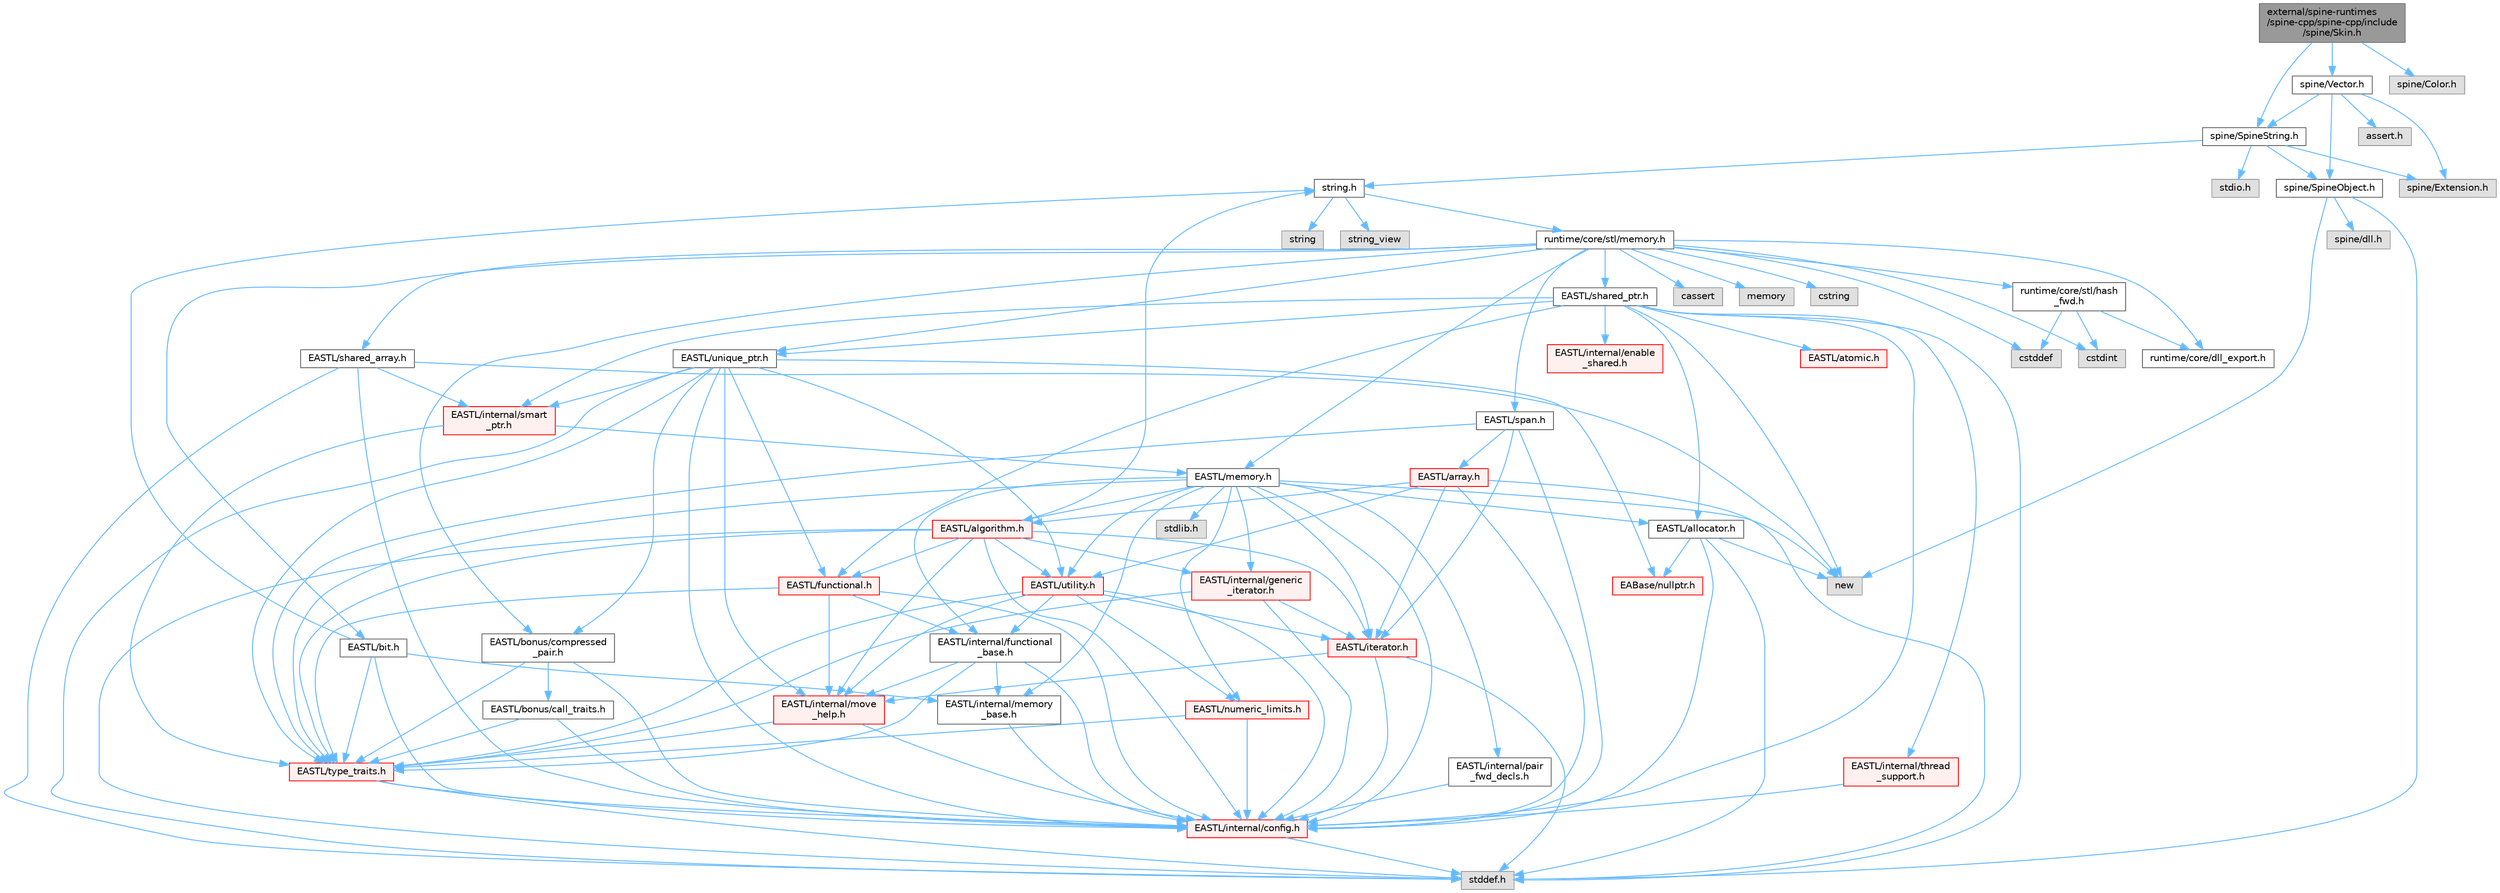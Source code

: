 digraph "external/spine-runtimes/spine-cpp/spine-cpp/include/spine/Skin.h"
{
 // LATEX_PDF_SIZE
  bgcolor="transparent";
  edge [fontname=Helvetica,fontsize=10,labelfontname=Helvetica,labelfontsize=10];
  node [fontname=Helvetica,fontsize=10,shape=box,height=0.2,width=0.4];
  Node1 [id="Node000001",label="external/spine-runtimes\l/spine-cpp/spine-cpp/include\l/spine/Skin.h",height=0.2,width=0.4,color="gray40", fillcolor="grey60", style="filled", fontcolor="black",tooltip=" "];
  Node1 -> Node2 [id="edge1_Node000001_Node000002",color="steelblue1",style="solid",tooltip=" "];
  Node2 [id="Node000002",label="spine/Vector.h",height=0.2,width=0.4,color="grey40", fillcolor="white", style="filled",URL="$external_2spine-runtimes_2spine-cpp_2spine-cpp_2include_2spine_2vector_8h.html",tooltip=" "];
  Node2 -> Node3 [id="edge2_Node000002_Node000003",color="steelblue1",style="solid",tooltip=" "];
  Node3 [id="Node000003",label="spine/Extension.h",height=0.2,width=0.4,color="grey60", fillcolor="#E0E0E0", style="filled",tooltip=" "];
  Node2 -> Node4 [id="edge3_Node000002_Node000004",color="steelblue1",style="solid",tooltip=" "];
  Node4 [id="Node000004",label="spine/SpineObject.h",height=0.2,width=0.4,color="grey40", fillcolor="white", style="filled",URL="$_spine_object_8h.html",tooltip=" "];
  Node4 -> Node5 [id="edge4_Node000004_Node000005",color="steelblue1",style="solid",tooltip=" "];
  Node5 [id="Node000005",label="new",height=0.2,width=0.4,color="grey60", fillcolor="#E0E0E0", style="filled",tooltip=" "];
  Node4 -> Node6 [id="edge5_Node000004_Node000006",color="steelblue1",style="solid",tooltip=" "];
  Node6 [id="Node000006",label="stddef.h",height=0.2,width=0.4,color="grey60", fillcolor="#E0E0E0", style="filled",tooltip=" "];
  Node4 -> Node7 [id="edge6_Node000004_Node000007",color="steelblue1",style="solid",tooltip=" "];
  Node7 [id="Node000007",label="spine/dll.h",height=0.2,width=0.4,color="grey60", fillcolor="#E0E0E0", style="filled",tooltip=" "];
  Node2 -> Node8 [id="edge7_Node000002_Node000008",color="steelblue1",style="solid",tooltip=" "];
  Node8 [id="Node000008",label="spine/SpineString.h",height=0.2,width=0.4,color="grey40", fillcolor="white", style="filled",URL="$_spine_string_8h.html",tooltip=" "];
  Node8 -> Node4 [id="edge8_Node000008_Node000004",color="steelblue1",style="solid",tooltip=" "];
  Node8 -> Node3 [id="edge9_Node000008_Node000003",color="steelblue1",style="solid",tooltip=" "];
  Node8 -> Node9 [id="edge10_Node000008_Node000009",color="steelblue1",style="solid",tooltip=" "];
  Node9 [id="Node000009",label="string.h",height=0.2,width=0.4,color="grey40", fillcolor="white", style="filled",URL="$string_8h.html",tooltip=" "];
  Node9 -> Node10 [id="edge11_Node000009_Node000010",color="steelblue1",style="solid",tooltip=" "];
  Node10 [id="Node000010",label="string",height=0.2,width=0.4,color="grey60", fillcolor="#E0E0E0", style="filled",tooltip=" "];
  Node9 -> Node11 [id="edge12_Node000009_Node000011",color="steelblue1",style="solid",tooltip=" "];
  Node11 [id="Node000011",label="string_view",height=0.2,width=0.4,color="grey60", fillcolor="#E0E0E0", style="filled",tooltip=" "];
  Node9 -> Node12 [id="edge13_Node000009_Node000012",color="steelblue1",style="solid",tooltip=" "];
  Node12 [id="Node000012",label="runtime/core/stl/memory.h",height=0.2,width=0.4,color="grey40", fillcolor="white", style="filled",URL="$runtime_2core_2stl_2memory_8h.html",tooltip=" "];
  Node12 -> Node13 [id="edge14_Node000012_Node000013",color="steelblue1",style="solid",tooltip=" "];
  Node13 [id="Node000013",label="cstddef",height=0.2,width=0.4,color="grey60", fillcolor="#E0E0E0", style="filled",tooltip=" "];
  Node12 -> Node14 [id="edge15_Node000012_Node000014",color="steelblue1",style="solid",tooltip=" "];
  Node14 [id="Node000014",label="cstdint",height=0.2,width=0.4,color="grey60", fillcolor="#E0E0E0", style="filled",tooltip=" "];
  Node12 -> Node15 [id="edge16_Node000012_Node000015",color="steelblue1",style="solid",tooltip=" "];
  Node15 [id="Node000015",label="cassert",height=0.2,width=0.4,color="grey60", fillcolor="#E0E0E0", style="filled",tooltip=" "];
  Node12 -> Node16 [id="edge17_Node000012_Node000016",color="steelblue1",style="solid",tooltip=" "];
  Node16 [id="Node000016",label="memory",height=0.2,width=0.4,color="grey60", fillcolor="#E0E0E0", style="filled",tooltip=" "];
  Node12 -> Node17 [id="edge18_Node000012_Node000017",color="steelblue1",style="solid",tooltip=" "];
  Node17 [id="Node000017",label="cstring",height=0.2,width=0.4,color="grey60", fillcolor="#E0E0E0", style="filled",tooltip=" "];
  Node12 -> Node18 [id="edge19_Node000012_Node000018",color="steelblue1",style="solid",tooltip=" "];
  Node18 [id="Node000018",label="EASTL/bit.h",height=0.2,width=0.4,color="grey40", fillcolor="white", style="filled",URL="$bit_8h.html",tooltip=" "];
  Node18 -> Node19 [id="edge20_Node000018_Node000019",color="steelblue1",style="solid",tooltip=" "];
  Node19 [id="Node000019",label="EASTL/internal/config.h",height=0.2,width=0.4,color="red", fillcolor="#FFF0F0", style="filled",URL="$runtime_2_e_a_s_t_l_2include_2_e_a_s_t_l_2internal_2config_8h.html",tooltip=" "];
  Node19 -> Node6 [id="edge21_Node000019_Node000006",color="steelblue1",style="solid",tooltip=" "];
  Node18 -> Node27 [id="edge22_Node000018_Node000027",color="steelblue1",style="solid",tooltip=" "];
  Node27 [id="Node000027",label="EASTL/internal/memory\l_base.h",height=0.2,width=0.4,color="grey40", fillcolor="white", style="filled",URL="$memory__base_8h.html",tooltip=" "];
  Node27 -> Node19 [id="edge23_Node000027_Node000019",color="steelblue1",style="solid",tooltip=" "];
  Node18 -> Node28 [id="edge24_Node000018_Node000028",color="steelblue1",style="solid",tooltip=" "];
  Node28 [id="Node000028",label="EASTL/type_traits.h",height=0.2,width=0.4,color="red", fillcolor="#FFF0F0", style="filled",URL="$_e_a_s_t_l_2include_2_e_a_s_t_l_2type__traits_8h.html",tooltip=" "];
  Node28 -> Node19 [id="edge25_Node000028_Node000019",color="steelblue1",style="solid",tooltip=" "];
  Node28 -> Node6 [id="edge26_Node000028_Node000006",color="steelblue1",style="solid",tooltip=" "];
  Node18 -> Node9 [id="edge27_Node000018_Node000009",color="steelblue1",style="solid",tooltip=" "];
  Node12 -> Node38 [id="edge28_Node000012_Node000038",color="steelblue1",style="solid",tooltip=" "];
  Node38 [id="Node000038",label="EASTL/memory.h",height=0.2,width=0.4,color="grey40", fillcolor="white", style="filled",URL="$runtime_2_e_a_s_t_l_2include_2_e_a_s_t_l_2memory_8h.html",tooltip=" "];
  Node38 -> Node19 [id="edge29_Node000038_Node000019",color="steelblue1",style="solid",tooltip=" "];
  Node38 -> Node27 [id="edge30_Node000038_Node000027",color="steelblue1",style="solid",tooltip=" "];
  Node38 -> Node39 [id="edge31_Node000038_Node000039",color="steelblue1",style="solid",tooltip=" "];
  Node39 [id="Node000039",label="EASTL/internal/generic\l_iterator.h",height=0.2,width=0.4,color="red", fillcolor="#FFF0F0", style="filled",URL="$generic__iterator_8h.html",tooltip=" "];
  Node39 -> Node19 [id="edge32_Node000039_Node000019",color="steelblue1",style="solid",tooltip=" "];
  Node39 -> Node40 [id="edge33_Node000039_Node000040",color="steelblue1",style="solid",tooltip=" "];
  Node40 [id="Node000040",label="EASTL/iterator.h",height=0.2,width=0.4,color="red", fillcolor="#FFF0F0", style="filled",URL="$_e_a_s_t_l_2include_2_e_a_s_t_l_2iterator_8h.html",tooltip=" "];
  Node40 -> Node19 [id="edge34_Node000040_Node000019",color="steelblue1",style="solid",tooltip=" "];
  Node40 -> Node41 [id="edge35_Node000040_Node000041",color="steelblue1",style="solid",tooltip=" "];
  Node41 [id="Node000041",label="EASTL/internal/move\l_help.h",height=0.2,width=0.4,color="red", fillcolor="#FFF0F0", style="filled",URL="$move__help_8h.html",tooltip=" "];
  Node41 -> Node19 [id="edge36_Node000041_Node000019",color="steelblue1",style="solid",tooltip=" "];
  Node41 -> Node28 [id="edge37_Node000041_Node000028",color="steelblue1",style="solid",tooltip=" "];
  Node40 -> Node6 [id="edge38_Node000040_Node000006",color="steelblue1",style="solid",tooltip=" "];
  Node39 -> Node28 [id="edge39_Node000039_Node000028",color="steelblue1",style="solid",tooltip=" "];
  Node38 -> Node43 [id="edge40_Node000038_Node000043",color="steelblue1",style="solid",tooltip=" "];
  Node43 [id="Node000043",label="EASTL/internal/pair\l_fwd_decls.h",height=0.2,width=0.4,color="grey40", fillcolor="white", style="filled",URL="$pair__fwd__decls_8h.html",tooltip=" "];
  Node43 -> Node19 [id="edge41_Node000043_Node000019",color="steelblue1",style="solid",tooltip=" "];
  Node38 -> Node44 [id="edge42_Node000038_Node000044",color="steelblue1",style="solid",tooltip=" "];
  Node44 [id="Node000044",label="EASTL/internal/functional\l_base.h",height=0.2,width=0.4,color="grey40", fillcolor="white", style="filled",URL="$functional__base_8h.html",tooltip=" "];
  Node44 -> Node19 [id="edge43_Node000044_Node000019",color="steelblue1",style="solid",tooltip=" "];
  Node44 -> Node27 [id="edge44_Node000044_Node000027",color="steelblue1",style="solid",tooltip=" "];
  Node44 -> Node41 [id="edge45_Node000044_Node000041",color="steelblue1",style="solid",tooltip=" "];
  Node44 -> Node28 [id="edge46_Node000044_Node000028",color="steelblue1",style="solid",tooltip=" "];
  Node38 -> Node45 [id="edge47_Node000038_Node000045",color="steelblue1",style="solid",tooltip=" "];
  Node45 [id="Node000045",label="EASTL/algorithm.h",height=0.2,width=0.4,color="red", fillcolor="#FFF0F0", style="filled",URL="$_e_a_s_t_l_2include_2_e_a_s_t_l_2algorithm_8h.html",tooltip=" "];
  Node45 -> Node19 [id="edge48_Node000045_Node000019",color="steelblue1",style="solid",tooltip=" "];
  Node45 -> Node28 [id="edge49_Node000045_Node000028",color="steelblue1",style="solid",tooltip=" "];
  Node45 -> Node41 [id="edge50_Node000045_Node000041",color="steelblue1",style="solid",tooltip=" "];
  Node45 -> Node40 [id="edge51_Node000045_Node000040",color="steelblue1",style="solid",tooltip=" "];
  Node45 -> Node48 [id="edge52_Node000045_Node000048",color="steelblue1",style="solid",tooltip=" "];
  Node48 [id="Node000048",label="EASTL/functional.h",height=0.2,width=0.4,color="red", fillcolor="#FFF0F0", style="filled",URL="$_e_a_s_t_l_2include_2_e_a_s_t_l_2functional_8h.html",tooltip=" "];
  Node48 -> Node19 [id="edge53_Node000048_Node000019",color="steelblue1",style="solid",tooltip=" "];
  Node48 -> Node41 [id="edge54_Node000048_Node000041",color="steelblue1",style="solid",tooltip=" "];
  Node48 -> Node28 [id="edge55_Node000048_Node000028",color="steelblue1",style="solid",tooltip=" "];
  Node48 -> Node44 [id="edge56_Node000048_Node000044",color="steelblue1",style="solid",tooltip=" "];
  Node45 -> Node54 [id="edge57_Node000045_Node000054",color="steelblue1",style="solid",tooltip=" "];
  Node54 [id="Node000054",label="EASTL/utility.h",height=0.2,width=0.4,color="red", fillcolor="#FFF0F0", style="filled",URL="$runtime_2_e_a_s_t_l_2include_2_e_a_s_t_l_2utility_8h.html",tooltip=" "];
  Node54 -> Node19 [id="edge58_Node000054_Node000019",color="steelblue1",style="solid",tooltip=" "];
  Node54 -> Node28 [id="edge59_Node000054_Node000028",color="steelblue1",style="solid",tooltip=" "];
  Node54 -> Node40 [id="edge60_Node000054_Node000040",color="steelblue1",style="solid",tooltip=" "];
  Node54 -> Node55 [id="edge61_Node000054_Node000055",color="steelblue1",style="solid",tooltip=" "];
  Node55 [id="Node000055",label="EASTL/numeric_limits.h",height=0.2,width=0.4,color="red", fillcolor="#FFF0F0", style="filled",URL="$numeric__limits_8h.html",tooltip=" "];
  Node55 -> Node19 [id="edge62_Node000055_Node000019",color="steelblue1",style="solid",tooltip=" "];
  Node55 -> Node28 [id="edge63_Node000055_Node000028",color="steelblue1",style="solid",tooltip=" "];
  Node54 -> Node44 [id="edge64_Node000054_Node000044",color="steelblue1",style="solid",tooltip=" "];
  Node54 -> Node41 [id="edge65_Node000054_Node000041",color="steelblue1",style="solid",tooltip=" "];
  Node45 -> Node39 [id="edge66_Node000045_Node000039",color="steelblue1",style="solid",tooltip=" "];
  Node45 -> Node6 [id="edge67_Node000045_Node000006",color="steelblue1",style="solid",tooltip=" "];
  Node45 -> Node9 [id="edge68_Node000045_Node000009",color="steelblue1",style="solid",tooltip=" "];
  Node38 -> Node28 [id="edge69_Node000038_Node000028",color="steelblue1",style="solid",tooltip=" "];
  Node38 -> Node52 [id="edge70_Node000038_Node000052",color="steelblue1",style="solid",tooltip=" "];
  Node52 [id="Node000052",label="EASTL/allocator.h",height=0.2,width=0.4,color="grey40", fillcolor="white", style="filled",URL="$runtime_2_e_a_s_t_l_2include_2_e_a_s_t_l_2allocator_8h.html",tooltip=" "];
  Node52 -> Node19 [id="edge71_Node000052_Node000019",color="steelblue1",style="solid",tooltip=" "];
  Node52 -> Node30 [id="edge72_Node000052_Node000030",color="steelblue1",style="solid",tooltip=" "];
  Node30 [id="Node000030",label="EABase/nullptr.h",height=0.2,width=0.4,color="red", fillcolor="#FFF0F0", style="filled",URL="$nullptr_8h.html",tooltip=" "];
  Node52 -> Node6 [id="edge73_Node000052_Node000006",color="steelblue1",style="solid",tooltip=" "];
  Node52 -> Node5 [id="edge74_Node000052_Node000005",color="steelblue1",style="solid",tooltip=" "];
  Node38 -> Node40 [id="edge75_Node000038_Node000040",color="steelblue1",style="solid",tooltip=" "];
  Node38 -> Node54 [id="edge76_Node000038_Node000054",color="steelblue1",style="solid",tooltip=" "];
  Node38 -> Node55 [id="edge77_Node000038_Node000055",color="steelblue1",style="solid",tooltip=" "];
  Node38 -> Node64 [id="edge78_Node000038_Node000064",color="steelblue1",style="solid",tooltip=" "];
  Node64 [id="Node000064",label="stdlib.h",height=0.2,width=0.4,color="grey60", fillcolor="#E0E0E0", style="filled",tooltip=" "];
  Node38 -> Node5 [id="edge79_Node000038_Node000005",color="steelblue1",style="solid",tooltip=" "];
  Node12 -> Node65 [id="edge80_Node000012_Node000065",color="steelblue1",style="solid",tooltip=" "];
  Node65 [id="Node000065",label="EASTL/shared_array.h",height=0.2,width=0.4,color="grey40", fillcolor="white", style="filled",URL="$shared__array_8h.html",tooltip=" "];
  Node65 -> Node19 [id="edge81_Node000065_Node000019",color="steelblue1",style="solid",tooltip=" "];
  Node65 -> Node66 [id="edge82_Node000065_Node000066",color="steelblue1",style="solid",tooltip=" "];
  Node66 [id="Node000066",label="EASTL/internal/smart\l_ptr.h",height=0.2,width=0.4,color="red", fillcolor="#FFF0F0", style="filled",URL="$smart__ptr_8h.html",tooltip=" "];
  Node66 -> Node38 [id="edge83_Node000066_Node000038",color="steelblue1",style="solid",tooltip=" "];
  Node66 -> Node28 [id="edge84_Node000066_Node000028",color="steelblue1",style="solid",tooltip=" "];
  Node65 -> Node5 [id="edge85_Node000065_Node000005",color="steelblue1",style="solid",tooltip=" "];
  Node65 -> Node6 [id="edge86_Node000065_Node000006",color="steelblue1",style="solid",tooltip=" "];
  Node12 -> Node68 [id="edge87_Node000012_Node000068",color="steelblue1",style="solid",tooltip=" "];
  Node68 [id="Node000068",label="EASTL/unique_ptr.h",height=0.2,width=0.4,color="grey40", fillcolor="white", style="filled",URL="$unique__ptr_8h.html",tooltip=" "];
  Node68 -> Node30 [id="edge88_Node000068_Node000030",color="steelblue1",style="solid",tooltip=" "];
  Node68 -> Node69 [id="edge89_Node000068_Node000069",color="steelblue1",style="solid",tooltip=" "];
  Node69 [id="Node000069",label="EASTL/bonus/compressed\l_pair.h",height=0.2,width=0.4,color="grey40", fillcolor="white", style="filled",URL="$compressed__pair_8h.html",tooltip=" "];
  Node69 -> Node19 [id="edge90_Node000069_Node000019",color="steelblue1",style="solid",tooltip=" "];
  Node69 -> Node28 [id="edge91_Node000069_Node000028",color="steelblue1",style="solid",tooltip=" "];
  Node69 -> Node70 [id="edge92_Node000069_Node000070",color="steelblue1",style="solid",tooltip=" "];
  Node70 [id="Node000070",label="EASTL/bonus/call_traits.h",height=0.2,width=0.4,color="grey40", fillcolor="white", style="filled",URL="$call__traits_8h.html",tooltip=" "];
  Node70 -> Node19 [id="edge93_Node000070_Node000019",color="steelblue1",style="solid",tooltip=" "];
  Node70 -> Node28 [id="edge94_Node000070_Node000028",color="steelblue1",style="solid",tooltip=" "];
  Node68 -> Node48 [id="edge95_Node000068_Node000048",color="steelblue1",style="solid",tooltip=" "];
  Node68 -> Node19 [id="edge96_Node000068_Node000019",color="steelblue1",style="solid",tooltip=" "];
  Node68 -> Node41 [id="edge97_Node000068_Node000041",color="steelblue1",style="solid",tooltip=" "];
  Node68 -> Node66 [id="edge98_Node000068_Node000066",color="steelblue1",style="solid",tooltip=" "];
  Node68 -> Node28 [id="edge99_Node000068_Node000028",color="steelblue1",style="solid",tooltip=" "];
  Node68 -> Node54 [id="edge100_Node000068_Node000054",color="steelblue1",style="solid",tooltip=" "];
  Node68 -> Node6 [id="edge101_Node000068_Node000006",color="steelblue1",style="solid",tooltip=" "];
  Node12 -> Node71 [id="edge102_Node000012_Node000071",color="steelblue1",style="solid",tooltip=" "];
  Node71 [id="Node000071",label="EASTL/shared_ptr.h",height=0.2,width=0.4,color="grey40", fillcolor="white", style="filled",URL="$shared__ptr_8h.html",tooltip=" "];
  Node71 -> Node19 [id="edge103_Node000071_Node000019",color="steelblue1",style="solid",tooltip=" "];
  Node71 -> Node66 [id="edge104_Node000071_Node000066",color="steelblue1",style="solid",tooltip=" "];
  Node71 -> Node72 [id="edge105_Node000071_Node000072",color="steelblue1",style="solid",tooltip=" "];
  Node72 [id="Node000072",label="EASTL/internal/thread\l_support.h",height=0.2,width=0.4,color="red", fillcolor="#FFF0F0", style="filled",URL="$thread__support_8h.html",tooltip=" "];
  Node72 -> Node19 [id="edge106_Node000072_Node000019",color="steelblue1",style="solid",tooltip=" "];
  Node71 -> Node68 [id="edge107_Node000071_Node000068",color="steelblue1",style="solid",tooltip=" "];
  Node71 -> Node48 [id="edge108_Node000071_Node000048",color="steelblue1",style="solid",tooltip=" "];
  Node71 -> Node52 [id="edge109_Node000071_Node000052",color="steelblue1",style="solid",tooltip=" "];
  Node71 -> Node73 [id="edge110_Node000071_Node000073",color="steelblue1",style="solid",tooltip=" "];
  Node73 [id="Node000073",label="EASTL/atomic.h",height=0.2,width=0.4,color="red", fillcolor="#FFF0F0", style="filled",URL="$runtime_2_e_a_s_t_l_2include_2_e_a_s_t_l_2atomic_8h.html",tooltip=" "];
  Node71 -> Node5 [id="edge111_Node000071_Node000005",color="steelblue1",style="solid",tooltip=" "];
  Node71 -> Node6 [id="edge112_Node000071_Node000006",color="steelblue1",style="solid",tooltip=" "];
  Node71 -> Node150 [id="edge113_Node000071_Node000150",color="steelblue1",style="solid",tooltip=" "];
  Node150 [id="Node000150",label="EASTL/internal/enable\l_shared.h",height=0.2,width=0.4,color="red", fillcolor="#FFF0F0", style="filled",URL="$enable__shared_8h.html",tooltip=" "];
  Node12 -> Node151 [id="edge114_Node000012_Node000151",color="steelblue1",style="solid",tooltip=" "];
  Node151 [id="Node000151",label="EASTL/span.h",height=0.2,width=0.4,color="grey40", fillcolor="white", style="filled",URL="$span_8h.html",tooltip=" "];
  Node151 -> Node19 [id="edge115_Node000151_Node000019",color="steelblue1",style="solid",tooltip=" "];
  Node151 -> Node28 [id="edge116_Node000151_Node000028",color="steelblue1",style="solid",tooltip=" "];
  Node151 -> Node40 [id="edge117_Node000151_Node000040",color="steelblue1",style="solid",tooltip=" "];
  Node151 -> Node152 [id="edge118_Node000151_Node000152",color="steelblue1",style="solid",tooltip=" "];
  Node152 [id="Node000152",label="EASTL/array.h",height=0.2,width=0.4,color="red", fillcolor="#FFF0F0", style="filled",URL="$runtime_2_e_a_s_t_l_2include_2_e_a_s_t_l_2array_8h.html",tooltip=" "];
  Node152 -> Node19 [id="edge119_Node000152_Node000019",color="steelblue1",style="solid",tooltip=" "];
  Node152 -> Node40 [id="edge120_Node000152_Node000040",color="steelblue1",style="solid",tooltip=" "];
  Node152 -> Node45 [id="edge121_Node000152_Node000045",color="steelblue1",style="solid",tooltip=" "];
  Node152 -> Node54 [id="edge122_Node000152_Node000054",color="steelblue1",style="solid",tooltip=" "];
  Node152 -> Node6 [id="edge123_Node000152_Node000006",color="steelblue1",style="solid",tooltip=" "];
  Node12 -> Node69 [id="edge124_Node000012_Node000069",color="steelblue1",style="solid",tooltip=" "];
  Node12 -> Node154 [id="edge125_Node000012_Node000154",color="steelblue1",style="solid",tooltip=" "];
  Node154 [id="Node000154",label="runtime/core/dll_export.h",height=0.2,width=0.4,color="grey40", fillcolor="white", style="filled",URL="$dll__export_8h.html",tooltip=" "];
  Node12 -> Node155 [id="edge126_Node000012_Node000155",color="steelblue1",style="solid",tooltip=" "];
  Node155 [id="Node000155",label="runtime/core/stl/hash\l_fwd.h",height=0.2,width=0.4,color="grey40", fillcolor="white", style="filled",URL="$hash__fwd_8h.html",tooltip=" "];
  Node155 -> Node13 [id="edge127_Node000155_Node000013",color="steelblue1",style="solid",tooltip=" "];
  Node155 -> Node14 [id="edge128_Node000155_Node000014",color="steelblue1",style="solid",tooltip=" "];
  Node155 -> Node154 [id="edge129_Node000155_Node000154",color="steelblue1",style="solid",tooltip=" "];
  Node8 -> Node156 [id="edge130_Node000008_Node000156",color="steelblue1",style="solid",tooltip=" "];
  Node156 [id="Node000156",label="stdio.h",height=0.2,width=0.4,color="grey60", fillcolor="#E0E0E0", style="filled",tooltip=" "];
  Node2 -> Node157 [id="edge131_Node000002_Node000157",color="steelblue1",style="solid",tooltip=" "];
  Node157 [id="Node000157",label="assert.h",height=0.2,width=0.4,color="grey60", fillcolor="#E0E0E0", style="filled",tooltip=" "];
  Node1 -> Node8 [id="edge132_Node000001_Node000008",color="steelblue1",style="solid",tooltip=" "];
  Node1 -> Node158 [id="edge133_Node000001_Node000158",color="steelblue1",style="solid",tooltip=" "];
  Node158 [id="Node000158",label="spine/Color.h",height=0.2,width=0.4,color="grey60", fillcolor="#E0E0E0", style="filled",tooltip=" "];
}

